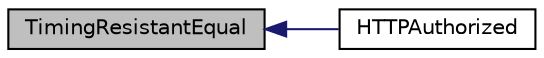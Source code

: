 digraph "TimingResistantEqual"
{
  edge [fontname="Helvetica",fontsize="10",labelfontname="Helvetica",labelfontsize="10"];
  node [fontname="Helvetica",fontsize="10",shape=record];
  rankdir="LR";
  Node275 [label="TimingResistantEqual",height=0.2,width=0.4,color="black", fillcolor="grey75", style="filled", fontcolor="black"];
  Node275 -> Node276 [dir="back",color="midnightblue",fontsize="10",style="solid",fontname="Helvetica"];
  Node276 [label="HTTPAuthorized",height=0.2,width=0.4,color="black", fillcolor="white", style="filled",URL="$rpcserver_8cpp.html#ab8fabed74cd2c68e52b1838425da0f0f"];
}
